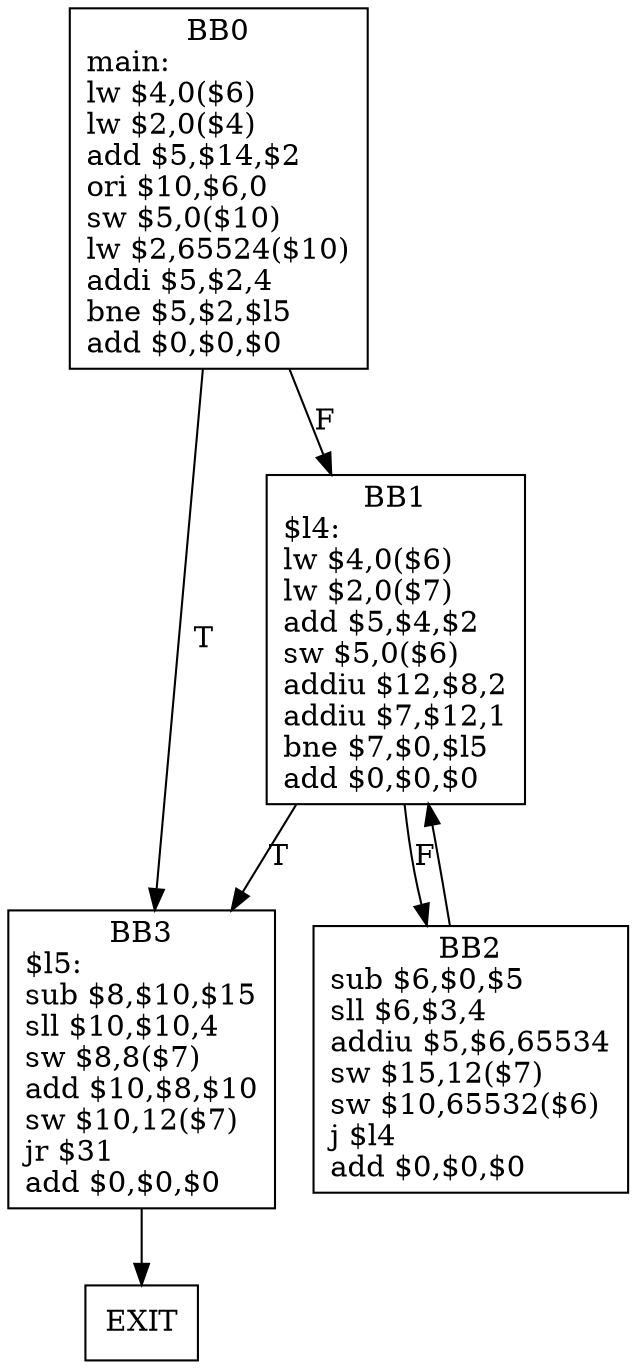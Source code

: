 digraph G1 {
node [shape = box];
BB0 [label = "BB0\nmain:\llw $4,0($6)\llw $2,0($4)\ladd $5,$14,$2\lori $10,$6,0\lsw $5,0($10)\llw $2,65524($10)\laddi $5,$2,4\lbne $5,$2,$l5\ladd $0,$0,$0\l"] ;
BB0 -> BB3 [style = filled, label = "T"];
BB0 -> BB1[style = filled, label = "F"];
BB3 [label = "BB3\n$l5:\lsub $8,$10,$15\lsll $10,$10,4\lsw $8,8($7)\ladd $10,$8,$10\lsw $10,12($7)\ljr $31\ladd $0,$0,$0\l"] ;
BB3 -> EXIT  [style = filled, label = ""];
BB1 [label = "BB1\n$l4:\llw $4,0($6)\llw $2,0($7)\ladd $5,$4,$2\lsw $5,0($6)\laddiu $12,$8,2\laddiu $7,$12,1\lbne $7,$0,$l5\ladd $0,$0,$0\l"] ;
BB1 -> BB3 [style = filled, label = "T"];
BB1 -> BB2[style = filled, label = "F"];
BB2 [label = "BB2\nsub $6,$0,$5\lsll $6,$3,4\laddiu $5,$6,65534\lsw $15,12($7)\lsw $10,65532($6)\lj $l4\ladd $0,$0,$0\l"] ;
BB2 -> BB1 [style = filled, label = ""];
}
